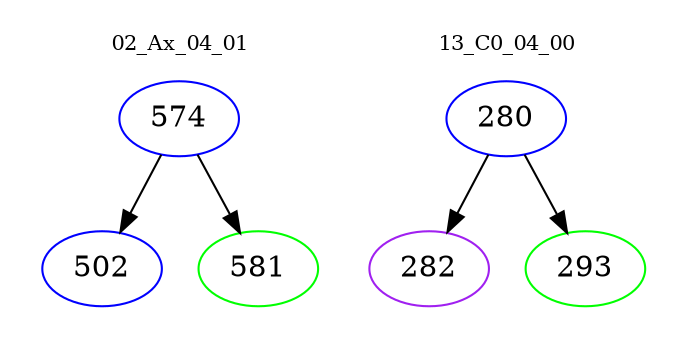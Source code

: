 digraph{
subgraph cluster_0 {
color = white
label = "02_Ax_04_01";
fontsize=10;
T0_574 [label="574", color="blue"]
T0_574 -> T0_502 [color="black"]
T0_502 [label="502", color="blue"]
T0_574 -> T0_581 [color="black"]
T0_581 [label="581", color="green"]
}
subgraph cluster_1 {
color = white
label = "13_C0_04_00";
fontsize=10;
T1_280 [label="280", color="blue"]
T1_280 -> T1_282 [color="black"]
T1_282 [label="282", color="purple"]
T1_280 -> T1_293 [color="black"]
T1_293 [label="293", color="green"]
}
}
